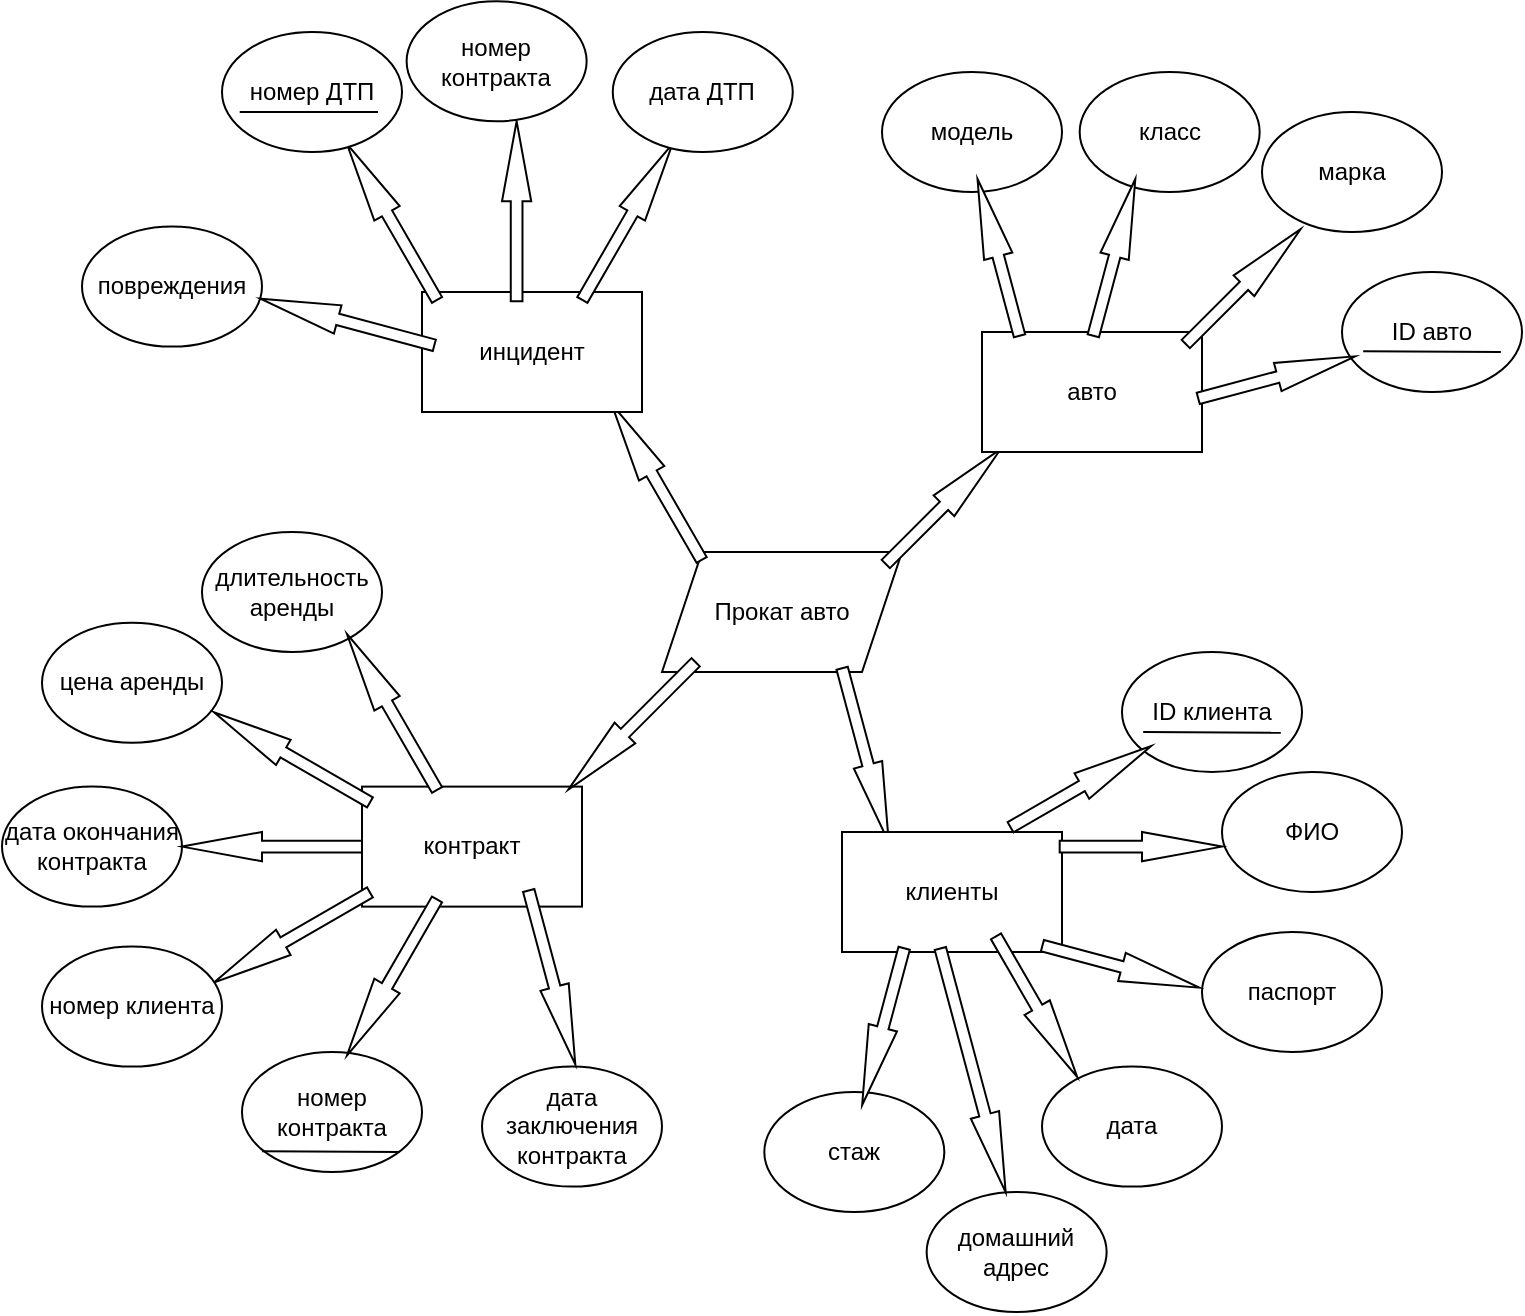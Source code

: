 <mxfile version="22.1.0" type="device">
  <diagram name="Страница — 1" id="ZwkeQaZAJe4cEFm1NJ4C">
    <mxGraphModel dx="956" dy="546" grid="1" gridSize="10" guides="1" tooltips="1" connect="1" arrows="1" fold="1" page="1" pageScale="1" pageWidth="827" pageHeight="1169" math="0" shadow="0">
      <root>
        <mxCell id="0" />
        <mxCell id="1" parent="0" />
        <mxCell id="7I9o3YOcGj4zZINVdkUH-1" value="Прокат авто" style="shape=parallelogram;perimeter=parallelogramPerimeter;whiteSpace=wrap;html=1;fixedSize=1;labelBackgroundColor=none;" vertex="1" parent="1">
          <mxGeometry x="350" y="380" width="120" height="60" as="geometry" />
        </mxCell>
        <mxCell id="7I9o3YOcGj4zZINVdkUH-2" value="" style="html=1;shadow=0;dashed=0;align=center;verticalAlign=middle;shape=mxgraph.arrows2.arrow;dy=0.6;dx=40;notch=0;rotation=-45;labelBackgroundColor=none;" vertex="1" parent="1">
          <mxGeometry x="450" y="350" width="81.16" height="14.62" as="geometry" />
        </mxCell>
        <mxCell id="7I9o3YOcGj4zZINVdkUH-5" value="авто" style="rounded=0;whiteSpace=wrap;html=1;labelBackgroundColor=none;" vertex="1" parent="1">
          <mxGeometry x="510" y="270" width="110" height="60" as="geometry" />
        </mxCell>
        <mxCell id="7I9o3YOcGj4zZINVdkUH-6" value="" style="html=1;shadow=0;dashed=0;align=center;verticalAlign=middle;shape=mxgraph.arrows2.arrow;dy=0.6;dx=40;notch=0;rotation=-45;labelBackgroundColor=none;" vertex="1" parent="1">
          <mxGeometry x="600" y="240" width="81.16" height="14.62" as="geometry" />
        </mxCell>
        <mxCell id="7I9o3YOcGj4zZINVdkUH-7" value="марка" style="ellipse;whiteSpace=wrap;html=1;labelBackgroundColor=none;" vertex="1" parent="1">
          <mxGeometry x="650" y="160" width="90" height="60" as="geometry" />
        </mxCell>
        <mxCell id="7I9o3YOcGj4zZINVdkUH-8" value="класс" style="ellipse;whiteSpace=wrap;html=1;labelBackgroundColor=none;" vertex="1" parent="1">
          <mxGeometry x="558.84" y="140" width="90" height="60" as="geometry" />
        </mxCell>
        <mxCell id="7I9o3YOcGj4zZINVdkUH-9" value="" style="html=1;shadow=0;dashed=0;align=center;verticalAlign=middle;shape=mxgraph.arrows2.arrow;dy=0.6;dx=40;notch=0;rotation=-75;labelBackgroundColor=none;" vertex="1" parent="1">
          <mxGeometry x="535.58" y="225.38" width="81.16" height="14.62" as="geometry" />
        </mxCell>
        <mxCell id="7I9o3YOcGj4zZINVdkUH-10" value="модель" style="ellipse;whiteSpace=wrap;html=1;labelBackgroundColor=none;" vertex="1" parent="1">
          <mxGeometry x="460" y="140" width="90" height="60" as="geometry" />
        </mxCell>
        <mxCell id="7I9o3YOcGj4zZINVdkUH-11" value="" style="html=1;shadow=0;dashed=0;align=center;verticalAlign=middle;shape=mxgraph.arrows2.arrow;dy=0.6;dx=40;notch=0;rotation=-105;labelBackgroundColor=none;" vertex="1" parent="1">
          <mxGeometry x="477.68" y="225.38" width="81.16" height="14.62" as="geometry" />
        </mxCell>
        <mxCell id="7I9o3YOcGj4zZINVdkUH-12" value="ID авто" style="ellipse;whiteSpace=wrap;html=1;labelBackgroundColor=none;" vertex="1" parent="1">
          <mxGeometry x="690" y="240" width="90" height="60" as="geometry" />
        </mxCell>
        <mxCell id="7I9o3YOcGj4zZINVdkUH-13" value="" style="html=1;shadow=0;dashed=0;align=center;verticalAlign=middle;shape=mxgraph.arrows2.arrow;dy=0.6;dx=40;notch=0;rotation=-15;labelBackgroundColor=none;" vertex="1" parent="1">
          <mxGeometry x="616.74" y="285.38" width="81.16" height="14.62" as="geometry" />
        </mxCell>
        <mxCell id="7I9o3YOcGj4zZINVdkUH-15" value="" style="endArrow=none;html=1;rounded=0;labelBackgroundColor=none;fontColor=default;" edge="1" parent="1">
          <mxGeometry width="50" height="50" relative="1" as="geometry">
            <mxPoint x="700.58" y="279.66" as="sourcePoint" />
            <mxPoint x="769.42" y="280.04" as="targetPoint" />
          </mxGeometry>
        </mxCell>
        <mxCell id="7I9o3YOcGj4zZINVdkUH-16" value="" style="html=1;shadow=0;dashed=0;align=center;verticalAlign=middle;shape=mxgraph.arrows2.arrow;dy=0.6;dx=40;notch=0;rotation=75;labelBackgroundColor=none;" vertex="1" parent="1">
          <mxGeometry x="406.72" y="474.27" width="90" height="14.62" as="geometry" />
        </mxCell>
        <mxCell id="7I9o3YOcGj4zZINVdkUH-17" value="клиенты" style="rounded=0;whiteSpace=wrap;html=1;labelBackgroundColor=none;" vertex="1" parent="1">
          <mxGeometry x="440" y="520" width="110" height="60" as="geometry" />
        </mxCell>
        <mxCell id="7I9o3YOcGj4zZINVdkUH-18" value="ID клиента" style="ellipse;whiteSpace=wrap;html=1;labelBackgroundColor=none;" vertex="1" parent="1">
          <mxGeometry x="580" y="430" width="90" height="60" as="geometry" />
        </mxCell>
        <mxCell id="7I9o3YOcGj4zZINVdkUH-19" value="" style="html=1;shadow=0;dashed=0;align=center;verticalAlign=middle;shape=mxgraph.arrows2.arrow;dy=0.6;dx=40;notch=0;rotation=-30;labelBackgroundColor=none;" vertex="1" parent="1">
          <mxGeometry x="518.84" y="490" width="81.16" height="14.62" as="geometry" />
        </mxCell>
        <mxCell id="7I9o3YOcGj4zZINVdkUH-20" value="" style="endArrow=none;html=1;rounded=0;labelBackgroundColor=none;fontColor=default;" edge="1" parent="1">
          <mxGeometry width="50" height="50" relative="1" as="geometry">
            <mxPoint x="590.58" y="470" as="sourcePoint" />
            <mxPoint x="659.42" y="470.38" as="targetPoint" />
          </mxGeometry>
        </mxCell>
        <mxCell id="7I9o3YOcGj4zZINVdkUH-21" value="ФИО" style="ellipse;whiteSpace=wrap;html=1;labelBackgroundColor=none;" vertex="1" parent="1">
          <mxGeometry x="630" y="490" width="90" height="60" as="geometry" />
        </mxCell>
        <mxCell id="7I9o3YOcGj4zZINVdkUH-22" value="" style="html=1;shadow=0;dashed=0;align=center;verticalAlign=middle;shape=mxgraph.arrows2.arrow;dy=0.6;dx=40;notch=0;rotation=0;labelBackgroundColor=none;" vertex="1" parent="1">
          <mxGeometry x="548.84" y="520" width="81.16" height="14.62" as="geometry" />
        </mxCell>
        <mxCell id="7I9o3YOcGj4zZINVdkUH-23" value="паспорт" style="ellipse;whiteSpace=wrap;html=1;labelBackgroundColor=none;" vertex="1" parent="1">
          <mxGeometry x="620" y="570" width="90" height="60" as="geometry" />
        </mxCell>
        <mxCell id="7I9o3YOcGj4zZINVdkUH-24" value="" style="html=1;shadow=0;dashed=0;align=center;verticalAlign=middle;shape=mxgraph.arrows2.arrow;dy=0.6;dx=40;notch=0;rotation=15;labelBackgroundColor=none;" vertex="1" parent="1">
          <mxGeometry x="538.84" y="580" width="81.16" height="14.62" as="geometry" />
        </mxCell>
        <mxCell id="7I9o3YOcGj4zZINVdkUH-25" value="дата" style="ellipse;whiteSpace=wrap;html=1;labelBackgroundColor=none;" vertex="1" parent="1">
          <mxGeometry x="540" y="637.31" width="90" height="60" as="geometry" />
        </mxCell>
        <mxCell id="7I9o3YOcGj4zZINVdkUH-26" value="" style="html=1;shadow=0;dashed=0;align=center;verticalAlign=middle;shape=mxgraph.arrows2.arrow;dy=0.6;dx=40;notch=0;rotation=60;labelBackgroundColor=none;" vertex="1" parent="1">
          <mxGeometry x="496.72" y="600" width="81.16" height="14.62" as="geometry" />
        </mxCell>
        <mxCell id="7I9o3YOcGj4zZINVdkUH-28" value="стаж" style="ellipse;whiteSpace=wrap;html=1;labelBackgroundColor=none;" vertex="1" parent="1">
          <mxGeometry x="401.16" y="650" width="90" height="60" as="geometry" />
        </mxCell>
        <mxCell id="7I9o3YOcGj4zZINVdkUH-29" value="" style="html=1;shadow=0;dashed=0;align=center;verticalAlign=middle;shape=mxgraph.arrows2.arrow;dy=0.6;dx=40;notch=0;rotation=105;labelBackgroundColor=none;" vertex="1" parent="1">
          <mxGeometry x="420.0" y="610" width="81.16" height="14.62" as="geometry" />
        </mxCell>
        <mxCell id="7I9o3YOcGj4zZINVdkUH-30" value="контракт" style="rounded=0;whiteSpace=wrap;html=1;labelBackgroundColor=none;" vertex="1" parent="1">
          <mxGeometry x="200" y="497.31" width="110" height="60" as="geometry" />
        </mxCell>
        <mxCell id="7I9o3YOcGj4zZINVdkUH-31" value="" style="html=1;shadow=0;dashed=0;align=center;verticalAlign=middle;shape=mxgraph.arrows2.arrow;dy=0.6;dx=40;notch=0;rotation=-225;labelBackgroundColor=none;" vertex="1" parent="1">
          <mxGeometry x="290" y="459.65" width="90" height="14.62" as="geometry" />
        </mxCell>
        <mxCell id="7I9o3YOcGj4zZINVdkUH-32" value="номер контракта" style="ellipse;whiteSpace=wrap;html=1;labelBackgroundColor=none;" vertex="1" parent="1">
          <mxGeometry x="140.0" y="630" width="90" height="60" as="geometry" />
        </mxCell>
        <mxCell id="7I9o3YOcGj4zZINVdkUH-33" value="" style="html=1;shadow=0;dashed=0;align=center;verticalAlign=middle;shape=mxgraph.arrows2.arrow;dy=0.6;dx=40;notch=0;rotation=150;direction=south;labelBackgroundColor=none;" vertex="1" parent="1">
          <mxGeometry x="340" y="300" width="14.62" height="90" as="geometry" />
        </mxCell>
        <mxCell id="7I9o3YOcGj4zZINVdkUH-34" value="" style="html=1;shadow=0;dashed=0;align=center;verticalAlign=middle;shape=mxgraph.arrows2.arrow;dy=0.6;dx=40;notch=0;rotation=-210;labelBackgroundColor=none;" vertex="1" parent="1">
          <mxGeometry x="120" y="565.38" width="90" height="14.62" as="geometry" />
        </mxCell>
        <mxCell id="7I9o3YOcGj4zZINVdkUH-35" value="" style="html=1;shadow=0;dashed=0;align=center;verticalAlign=middle;shape=mxgraph.arrows2.arrow;dy=0.6;dx=40;notch=0;rotation=-240;labelBackgroundColor=none;" vertex="1" parent="1">
          <mxGeometry x="170" y="585.38" width="90" height="14.62" as="geometry" />
        </mxCell>
        <mxCell id="7I9o3YOcGj4zZINVdkUH-36" value="" style="endArrow=none;html=1;rounded=0;labelBackgroundColor=none;fontColor=default;" edge="1" parent="1">
          <mxGeometry width="50" height="50" relative="1" as="geometry">
            <mxPoint x="150.0" y="679.66" as="sourcePoint" />
            <mxPoint x="218.84" y="680.04" as="targetPoint" />
          </mxGeometry>
        </mxCell>
        <mxCell id="7I9o3YOcGj4zZINVdkUH-37" value="номер клиента" style="ellipse;whiteSpace=wrap;html=1;labelBackgroundColor=none;" vertex="1" parent="1">
          <mxGeometry x="40.0" y="577.31" width="90" height="60" as="geometry" />
        </mxCell>
        <mxCell id="7I9o3YOcGj4zZINVdkUH-38" value="дата заключения контракта" style="ellipse;whiteSpace=wrap;html=1;labelBackgroundColor=none;" vertex="1" parent="1">
          <mxGeometry x="260.0" y="637.31" width="90" height="60" as="geometry" />
        </mxCell>
        <mxCell id="7I9o3YOcGj4zZINVdkUH-39" value="" style="html=1;shadow=0;dashed=0;align=center;verticalAlign=middle;shape=mxgraph.arrows2.arrow;dy=0.6;dx=40;notch=0;rotation=75;labelBackgroundColor=none;" vertex="1" parent="1">
          <mxGeometry x="250" y="585.38" width="90" height="14.62" as="geometry" />
        </mxCell>
        <mxCell id="7I9o3YOcGj4zZINVdkUH-40" value="дата окончания контракта" style="ellipse;whiteSpace=wrap;html=1;labelBackgroundColor=none;" vertex="1" parent="1">
          <mxGeometry x="20.0" y="497.31" width="90" height="60" as="geometry" />
        </mxCell>
        <mxCell id="7I9o3YOcGj4zZINVdkUH-41" value="" style="html=1;shadow=0;dashed=0;align=center;verticalAlign=middle;shape=mxgraph.arrows2.arrow;dy=0.6;dx=40;notch=0;rotation=-180;labelBackgroundColor=none;" vertex="1" parent="1">
          <mxGeometry x="110" y="520" width="90" height="14.62" as="geometry" />
        </mxCell>
        <mxCell id="7I9o3YOcGj4zZINVdkUH-42" value="цена аренды" style="ellipse;whiteSpace=wrap;html=1;labelBackgroundColor=none;" vertex="1" parent="1">
          <mxGeometry x="40.0" y="415.38" width="90" height="60" as="geometry" />
        </mxCell>
        <mxCell id="7I9o3YOcGj4zZINVdkUH-43" value="" style="html=1;shadow=0;dashed=0;align=center;verticalAlign=middle;shape=mxgraph.arrows2.arrow;dy=0.6;dx=40;notch=0;rotation=-150;labelBackgroundColor=none;" vertex="1" parent="1">
          <mxGeometry x="120" y="475.38" width="90" height="14.62" as="geometry" />
        </mxCell>
        <mxCell id="7I9o3YOcGj4zZINVdkUH-45" value="длительность аренды" style="ellipse;whiteSpace=wrap;html=1;labelBackgroundColor=none;" vertex="1" parent="1">
          <mxGeometry x="120.0" y="370.0" width="90" height="60" as="geometry" />
        </mxCell>
        <mxCell id="7I9o3YOcGj4zZINVdkUH-46" value="" style="html=1;shadow=0;dashed=0;align=center;verticalAlign=middle;shape=mxgraph.arrows2.arrow;dy=0.6;dx=40;notch=0;rotation=-120;labelBackgroundColor=none;" vertex="1" parent="1">
          <mxGeometry x="170" y="452.69" width="90" height="14.62" as="geometry" />
        </mxCell>
        <mxCell id="7I9o3YOcGj4zZINVdkUH-49" value="инцидент" style="rounded=0;whiteSpace=wrap;html=1;labelBackgroundColor=none;" vertex="1" parent="1">
          <mxGeometry x="230" y="250" width="110" height="60" as="geometry" />
        </mxCell>
        <mxCell id="7I9o3YOcGj4zZINVdkUH-50" value="" style="html=1;shadow=0;dashed=0;align=center;verticalAlign=middle;shape=mxgraph.arrows2.arrow;dy=0.6;dx=40;notch=0;rotation=-150;direction=south;labelBackgroundColor=none;" vertex="1" parent="1">
          <mxGeometry x="325.38" y="170" width="14.62" height="90" as="geometry" />
        </mxCell>
        <mxCell id="7I9o3YOcGj4zZINVdkUH-51" value="" style="html=1;shadow=0;dashed=0;align=center;verticalAlign=middle;shape=mxgraph.arrows2.arrow;dy=0.6;dx=40;notch=0;rotation=-180;direction=south;labelBackgroundColor=none;" vertex="1" parent="1">
          <mxGeometry x="270" y="164.62" width="14.62" height="90" as="geometry" />
        </mxCell>
        <mxCell id="7I9o3YOcGj4zZINVdkUH-52" value="" style="html=1;shadow=0;dashed=0;align=center;verticalAlign=middle;shape=mxgraph.arrows2.arrow;dy=0.6;dx=40;notch=0;rotation=150;direction=south;labelBackgroundColor=none;" vertex="1" parent="1">
          <mxGeometry x="207.69" y="170" width="14.62" height="90" as="geometry" />
        </mxCell>
        <mxCell id="7I9o3YOcGj4zZINVdkUH-53" value="дата ДТП" style="ellipse;whiteSpace=wrap;html=1;labelBackgroundColor=none;" vertex="1" parent="1">
          <mxGeometry x="325.38" y="120.0" width="90" height="60" as="geometry" />
        </mxCell>
        <mxCell id="7I9o3YOcGj4zZINVdkUH-54" value="номер контракта" style="ellipse;whiteSpace=wrap;html=1;labelBackgroundColor=none;" vertex="1" parent="1">
          <mxGeometry x="222.31" y="104.62" width="90" height="60" as="geometry" />
        </mxCell>
        <mxCell id="7I9o3YOcGj4zZINVdkUH-55" value="номер ДТП" style="ellipse;whiteSpace=wrap;html=1;labelBackgroundColor=none;" vertex="1" parent="1">
          <mxGeometry x="130.0" y="120.0" width="90" height="60" as="geometry" />
        </mxCell>
        <mxCell id="7I9o3YOcGj4zZINVdkUH-56" value="" style="endArrow=none;html=1;rounded=0;labelBackgroundColor=none;fontColor=default;" edge="1" parent="1">
          <mxGeometry width="50" height="50" relative="1" as="geometry">
            <mxPoint x="138.85" y="160" as="sourcePoint" />
            <mxPoint x="208" y="160" as="targetPoint" />
          </mxGeometry>
        </mxCell>
        <mxCell id="7I9o3YOcGj4zZINVdkUH-58" value="повреждения" style="ellipse;whiteSpace=wrap;html=1;labelBackgroundColor=none;" vertex="1" parent="1">
          <mxGeometry x="60.0" y="217.31" width="90" height="60" as="geometry" />
        </mxCell>
        <mxCell id="7I9o3YOcGj4zZINVdkUH-59" value="" style="html=1;shadow=0;dashed=0;align=center;verticalAlign=middle;shape=mxgraph.arrows2.arrow;dy=0.6;dx=40;notch=0;rotation=105;direction=south;labelBackgroundColor=none;" vertex="1" parent="1">
          <mxGeometry x="185.38" y="220" width="14.62" height="90" as="geometry" />
        </mxCell>
        <mxCell id="7I9o3YOcGj4zZINVdkUH-60" value="домашний адрес" style="ellipse;whiteSpace=wrap;html=1;labelBackgroundColor=none;" vertex="1" parent="1">
          <mxGeometry x="482.32" y="700" width="90" height="60" as="geometry" />
        </mxCell>
        <mxCell id="7I9o3YOcGj4zZINVdkUH-61" value="" style="html=1;shadow=0;dashed=0;align=center;verticalAlign=middle;shape=mxgraph.arrows2.arrow;dy=0.6;dx=40;notch=0;rotation=75;labelBackgroundColor=none;" vertex="1" parent="1">
          <mxGeometry x="442.42" y="631.85" width="126.16" height="14.62" as="geometry" />
        </mxCell>
      </root>
    </mxGraphModel>
  </diagram>
</mxfile>
